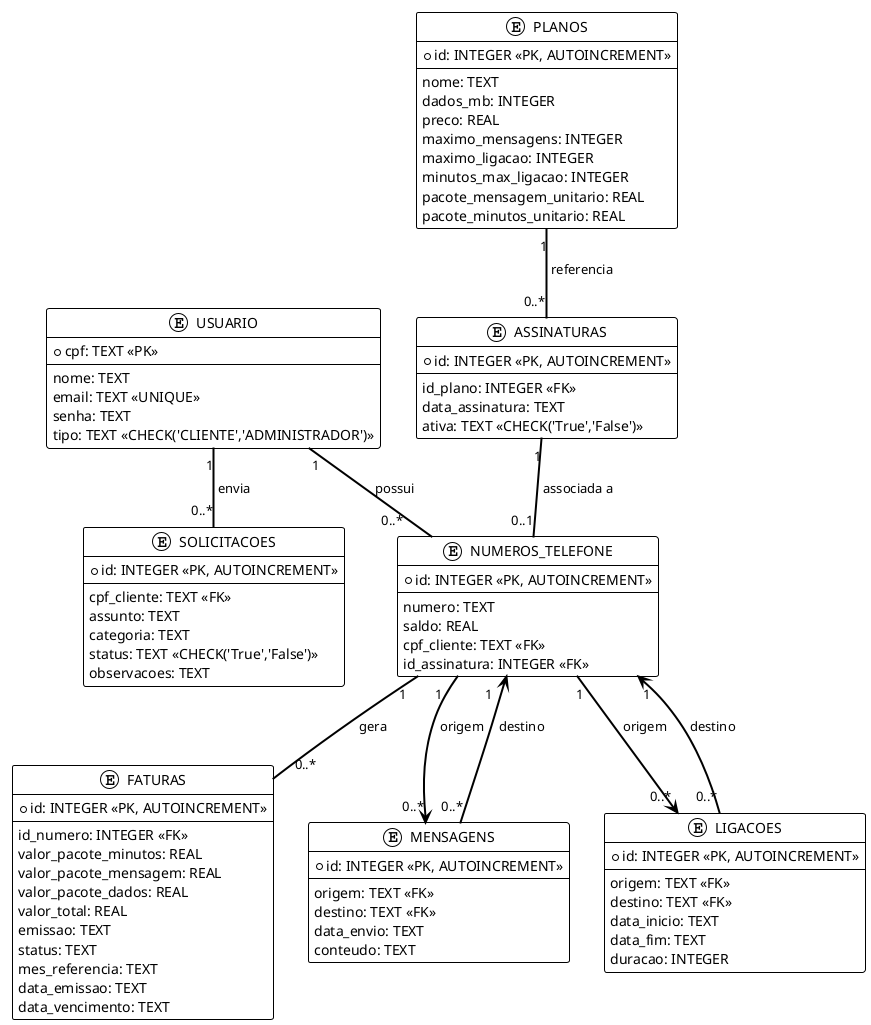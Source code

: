 @startuml diagrama_entidade_relacionamento
!theme plain

skinparam entity {
  borderColor black
  backgroundColor white
  fontColor black
}

skinparam arrow {
  thickness 2
  color black
}

skinparam relationshipLabelPadding 5

entity "USUARIO" as Usuario {
  + cpf: TEXT <<PK>>
  --
  nome: TEXT
  email: TEXT <<UNIQUE>>
  senha: TEXT
  tipo: TEXT <<CHECK('CLIENTE','ADMINISTRADOR')>>
}

entity "PLANOS" as Planos {
  + id: INTEGER <<PK, AUTOINCREMENT>>
  --
  nome: TEXT
  dados_mb: INTEGER
  preco: REAL
  maximo_mensagens: INTEGER
  maximo_ligacao: INTEGER
  minutos_max_ligacao: INTEGER
  pacote_mensagem_unitario: REAL
  pacote_minutos_unitario: REAL
}

entity "ASSINATURAS" as Assinaturas {
  + id: INTEGER <<PK, AUTOINCREMENT>>
  --
  id_plano: INTEGER <<FK>>
  data_assinatura: TEXT
  ativa: TEXT <<CHECK('True','False')>>
}

entity "NUMEROS_TELEFONE" as NumerosTelefone {
  + id: INTEGER <<PK, AUTOINCREMENT>>
  --
  numero: TEXT
  saldo: REAL
  cpf_cliente: TEXT <<FK>>
  id_assinatura: INTEGER <<FK>>
}

entity "FATURAS" as Faturas {
  + id: INTEGER <<PK, AUTOINCREMENT>>
  --
  id_numero: INTEGER <<FK>>
  valor_pacote_minutos: REAL
  valor_pacote_mensagem: REAL
  valor_pacote_dados: REAL
  valor_total: REAL
  emissao: TEXT
  status: TEXT
  mes_referencia: TEXT
  data_emissao: TEXT
  data_vencimento: TEXT
}

entity "SOLICITACOES" as Solicitacoes {
  + id: INTEGER <<PK, AUTOINCREMENT>>
  --
  cpf_cliente: TEXT <<FK>>
  assunto: TEXT
  categoria: TEXT
  status: TEXT <<CHECK('True','False')>>
  observacoes: TEXT
}

entity "MENSAGENS" as Mensagens {
  + id: INTEGER <<PK, AUTOINCREMENT>>
  --
  origem: TEXT <<FK>>
  destino: TEXT <<FK>>
  data_envio: TEXT
  conteudo: TEXT
}

entity "LIGACOES" as Ligacoes {
  + id: INTEGER <<PK, AUTOINCREMENT>>
  --
  origem: TEXT <<FK>>
  destino: TEXT <<FK>>
  data_inicio: TEXT
  data_fim: TEXT
  duracao: INTEGER
}

' Relacionamentos
Usuario "1" -- " 0..*     " NumerosTelefone : " possui"
Usuario "1" -- "0..*" Solicitacoes : " envia"

Planos " 1" -- "  0..*" Assinaturas : " referencia"
Assinaturas " 1" -- "  0..1" NumerosTelefone : " associada a"

NumerosTelefone " 1" -- "    0..*" Faturas : " gera"

NumerosTelefone "   1  " --> "0..*" Mensagens : " origem"
NumerosTelefone "    1   " <-- "0..*" Mensagens : " destino"

NumerosTelefone " 1" --> "0..*" Ligacoes : " origem"
NumerosTelefone " 1" <-- "0..*" Ligacoes : " destino"

@enduml
